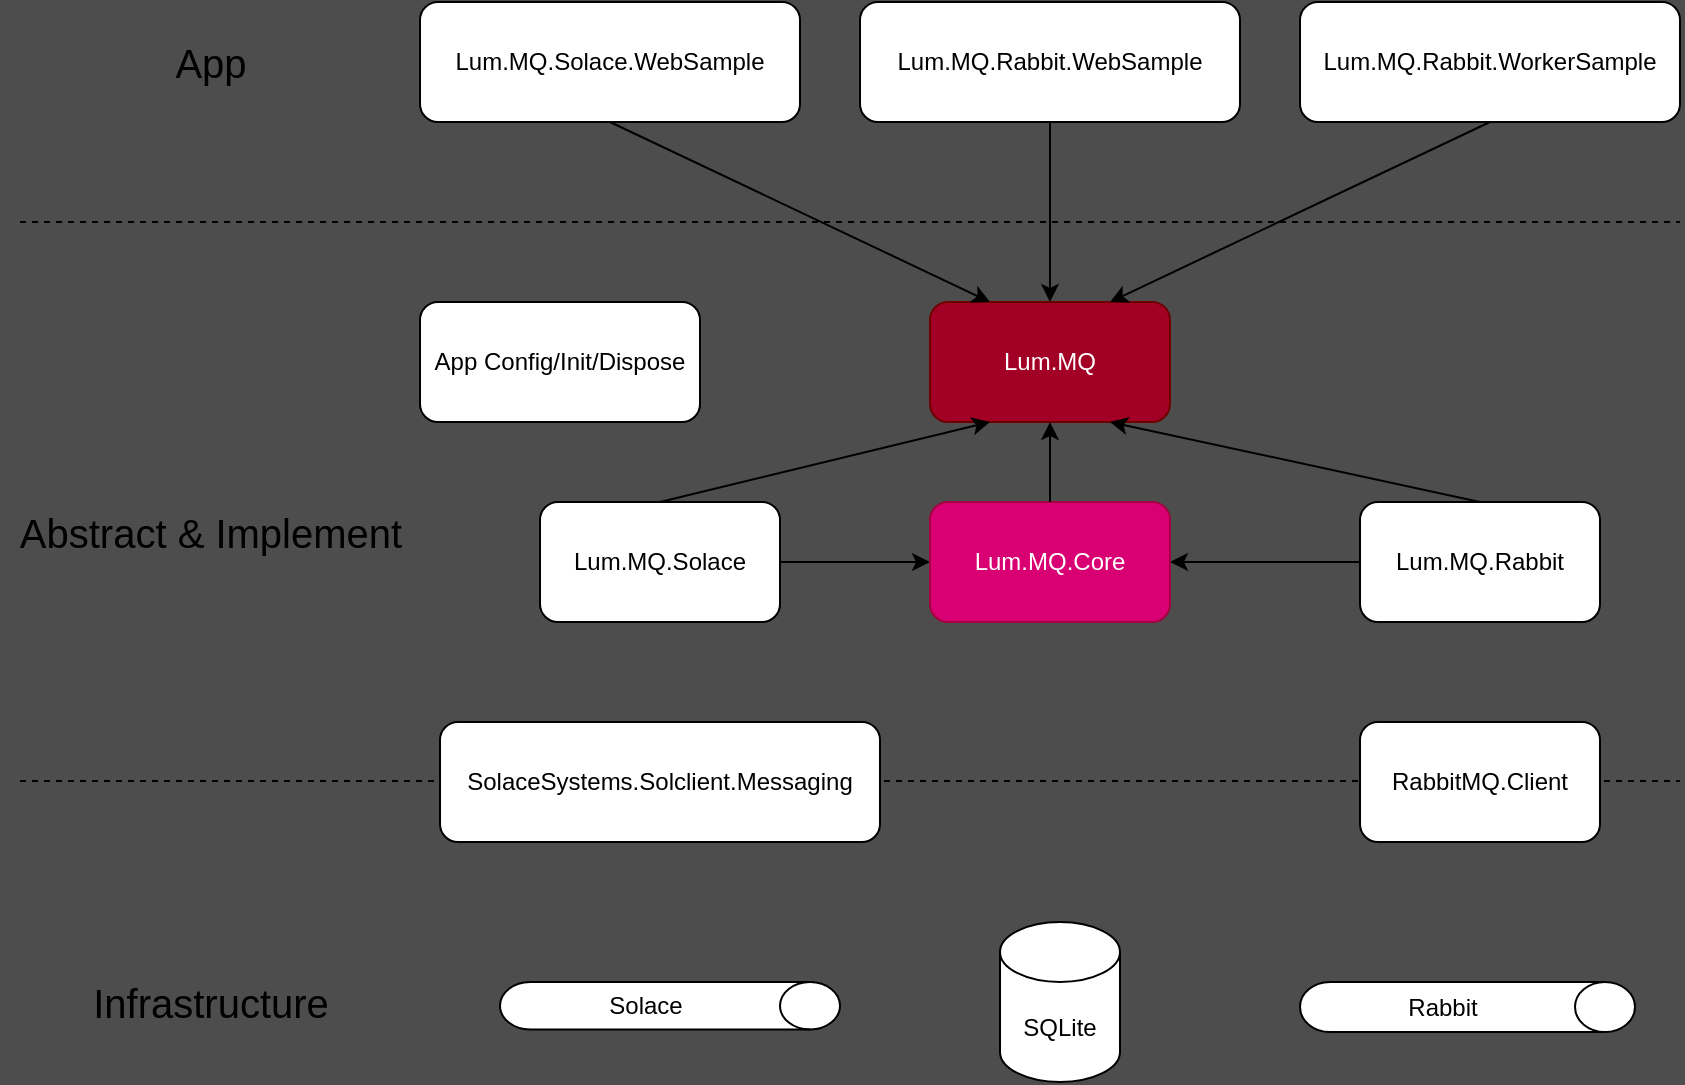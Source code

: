 <mxfile>
    <diagram id="WIGJ75PXd62QJ_mg-eGI" name="Page-1">
        <mxGraphModel dx="1295" dy="913" grid="1" gridSize="10" guides="1" tooltips="1" connect="1" arrows="1" fold="1" page="1" pageScale="1" pageWidth="850" pageHeight="1100" background="#4D4D4D" math="0" shadow="0">
            <root>
                <mxCell id="0"/>
                <mxCell id="1" parent="0"/>
                <mxCell id="2" value="Lum.MQ.Core" style="rounded=1;whiteSpace=wrap;html=1;fillColor=#d80073;fontColor=#ffffff;strokeColor=#A50040;" parent="1" vertex="1">
                    <mxGeometry x="465" y="460" width="120" height="60" as="geometry"/>
                </mxCell>
                <mxCell id="3" value="Lum.MQ.Solace" style="rounded=1;whiteSpace=wrap;html=1;" parent="1" vertex="1">
                    <mxGeometry x="270" y="460" width="120" height="60" as="geometry"/>
                </mxCell>
                <mxCell id="4" value="Lum.MQ.Rabbit" style="rounded=1;whiteSpace=wrap;html=1;" parent="1" vertex="1">
                    <mxGeometry x="680" y="460" width="120" height="60" as="geometry"/>
                </mxCell>
                <mxCell id="5" value="Lum.MQ" style="rounded=1;whiteSpace=wrap;html=1;fillColor=#a20025;fontColor=#ffffff;strokeColor=#6F0000;" parent="1" vertex="1">
                    <mxGeometry x="465" y="360" width="120" height="60" as="geometry"/>
                </mxCell>
                <mxCell id="7" value="Lum.MQ.Solace.WebSample" style="rounded=1;whiteSpace=wrap;html=1;" parent="1" vertex="1">
                    <mxGeometry x="210" y="210" width="190" height="60" as="geometry"/>
                </mxCell>
                <mxCell id="8" value="Lum.MQ.Rabbit.WebSample" style="rounded=1;whiteSpace=wrap;html=1;" parent="1" vertex="1">
                    <mxGeometry x="430" y="210" width="190" height="60" as="geometry"/>
                </mxCell>
                <mxCell id="9" value="Lum.MQ.Rabbit.WorkerSample" style="rounded=1;whiteSpace=wrap;html=1;" parent="1" vertex="1">
                    <mxGeometry x="650" y="210" width="190" height="60" as="geometry"/>
                </mxCell>
                <mxCell id="12" value="" style="endArrow=none;dashed=1;html=1;" parent="1" edge="1">
                    <mxGeometry width="50" height="50" relative="1" as="geometry">
                        <mxPoint x="10" y="320" as="sourcePoint"/>
                        <mxPoint x="840" y="320" as="targetPoint"/>
                    </mxGeometry>
                </mxCell>
                <mxCell id="13" value="" style="endArrow=none;dashed=1;html=1;" parent="1" edge="1">
                    <mxGeometry width="50" height="50" relative="1" as="geometry">
                        <mxPoint x="10" y="599.5" as="sourcePoint"/>
                        <mxPoint x="840" y="599.5" as="targetPoint"/>
                    </mxGeometry>
                </mxCell>
                <mxCell id="15" value="App" style="text;html=1;align=center;verticalAlign=middle;resizable=0;points=[];autosize=1;strokeColor=none;fillColor=none;fontSize=20;" parent="1" vertex="1">
                    <mxGeometry x="80" y="225" width="50" height="30" as="geometry"/>
                </mxCell>
                <mxCell id="16" value="Abstract &amp;amp; Implement" style="text;html=1;align=center;verticalAlign=middle;resizable=0;points=[];autosize=1;strokeColor=none;fillColor=none;fontSize=20;" parent="1" vertex="1">
                    <mxGeometry y="460" width="210" height="30" as="geometry"/>
                </mxCell>
                <mxCell id="17" value="Infrastructure" style="text;html=1;align=center;verticalAlign=middle;resizable=0;points=[];autosize=1;strokeColor=none;fillColor=none;fontSize=20;" parent="1" vertex="1">
                    <mxGeometry x="40" y="695" width="130" height="30" as="geometry"/>
                </mxCell>
                <mxCell id="18" value="" style="endArrow=classic;html=1;entryX=0.25;entryY=0;entryDx=0;entryDy=0;exitX=0.5;exitY=1;exitDx=0;exitDy=0;" parent="1" source="7" target="5" edge="1">
                    <mxGeometry width="50" height="50" relative="1" as="geometry">
                        <mxPoint x="310" y="430" as="sourcePoint"/>
                        <mxPoint x="360" y="380" as="targetPoint"/>
                    </mxGeometry>
                </mxCell>
                <mxCell id="19" value="" style="endArrow=classic;html=1;entryX=0.5;entryY=0;entryDx=0;entryDy=0;exitX=0.5;exitY=1;exitDx=0;exitDy=0;" parent="1" source="8" target="5" edge="1">
                    <mxGeometry width="50" height="50" relative="1" as="geometry">
                        <mxPoint x="315" y="280" as="sourcePoint"/>
                        <mxPoint x="505" y="360" as="targetPoint"/>
                    </mxGeometry>
                </mxCell>
                <mxCell id="20" value="" style="endArrow=classic;html=1;entryX=0.75;entryY=0;entryDx=0;entryDy=0;exitX=0.5;exitY=1;exitDx=0;exitDy=0;" parent="1" source="9" target="5" edge="1">
                    <mxGeometry width="50" height="50" relative="1" as="geometry">
                        <mxPoint x="325" y="290" as="sourcePoint"/>
                        <mxPoint x="515" y="370" as="targetPoint"/>
                    </mxGeometry>
                </mxCell>
                <mxCell id="21" value="" style="endArrow=classic;html=1;entryX=0.25;entryY=1;entryDx=0;entryDy=0;exitX=0.5;exitY=0;exitDx=0;exitDy=0;" parent="1" source="3" target="5" edge="1">
                    <mxGeometry width="50" height="50" relative="1" as="geometry">
                        <mxPoint x="335" y="300" as="sourcePoint"/>
                        <mxPoint x="525" y="380" as="targetPoint"/>
                    </mxGeometry>
                </mxCell>
                <mxCell id="22" value="" style="endArrow=classic;html=1;entryX=0.75;entryY=1;entryDx=0;entryDy=0;exitX=0.5;exitY=0;exitDx=0;exitDy=0;" parent="1" source="4" target="5" edge="1">
                    <mxGeometry width="50" height="50" relative="1" as="geometry">
                        <mxPoint x="345" y="310" as="sourcePoint"/>
                        <mxPoint x="535" y="390" as="targetPoint"/>
                    </mxGeometry>
                </mxCell>
                <mxCell id="23" value="" style="endArrow=classic;html=1;entryX=0;entryY=0.5;entryDx=0;entryDy=0;exitX=1;exitY=0.5;exitDx=0;exitDy=0;" parent="1" source="3" target="2" edge="1">
                    <mxGeometry width="50" height="50" relative="1" as="geometry">
                        <mxPoint x="355" y="320" as="sourcePoint"/>
                        <mxPoint x="545" y="400" as="targetPoint"/>
                    </mxGeometry>
                </mxCell>
                <mxCell id="24" value="" style="endArrow=classic;html=1;entryX=1;entryY=0.5;entryDx=0;entryDy=0;exitX=0;exitY=0.5;exitDx=0;exitDy=0;" parent="1" source="4" target="2" edge="1">
                    <mxGeometry width="50" height="50" relative="1" as="geometry">
                        <mxPoint x="365" y="330" as="sourcePoint"/>
                        <mxPoint x="555" y="410" as="targetPoint"/>
                    </mxGeometry>
                </mxCell>
                <mxCell id="25" value="" style="endArrow=classic;html=1;entryX=0.5;entryY=1;entryDx=0;entryDy=0;exitX=0.5;exitY=0;exitDx=0;exitDy=0;" parent="1" source="2" target="5" edge="1">
                    <mxGeometry width="50" height="50" relative="1" as="geometry">
                        <mxPoint x="375" y="340" as="sourcePoint"/>
                        <mxPoint x="565" y="420" as="targetPoint"/>
                    </mxGeometry>
                </mxCell>
                <mxCell id="26" value="RabbitMQ.Client" style="rounded=1;whiteSpace=wrap;html=1;" parent="1" vertex="1">
                    <mxGeometry x="680" y="570" width="120" height="60" as="geometry"/>
                </mxCell>
                <mxCell id="27" value="SolaceSystems.Solclient.Messaging" style="rounded=1;whiteSpace=wrap;html=1;" parent="1" vertex="1">
                    <mxGeometry x="220" y="570" width="220" height="60" as="geometry"/>
                </mxCell>
                <mxCell id="28" value="App Config/Init/Dispose" style="rounded=1;whiteSpace=wrap;html=1;" parent="1" vertex="1">
                    <mxGeometry x="210" y="360" width="140" height="60" as="geometry"/>
                </mxCell>
                <mxCell id="29" value="SQLite" style="shape=cylinder3;whiteSpace=wrap;html=1;boundedLbl=1;backgroundOutline=1;size=15;" parent="1" vertex="1">
                    <mxGeometry x="500" y="670" width="60" height="80" as="geometry"/>
                </mxCell>
                <mxCell id="30" value="Solace" style="shape=cylinder3;whiteSpace=wrap;html=1;boundedLbl=1;backgroundOutline=1;size=15;rotation=90;horizontal=0;" parent="1" vertex="1">
                    <mxGeometry x="323.13" y="626.88" width="23.75" height="170" as="geometry"/>
                </mxCell>
                <mxCell id="31" value="Rabbit" style="shape=cylinder3;whiteSpace=wrap;html=1;boundedLbl=1;backgroundOutline=1;size=15;rotation=90;horizontal=0;" parent="1" vertex="1">
                    <mxGeometry x="721.25" y="628.75" width="25" height="167.5" as="geometry"/>
                </mxCell>
            </root>
        </mxGraphModel>
    </diagram>
</mxfile>